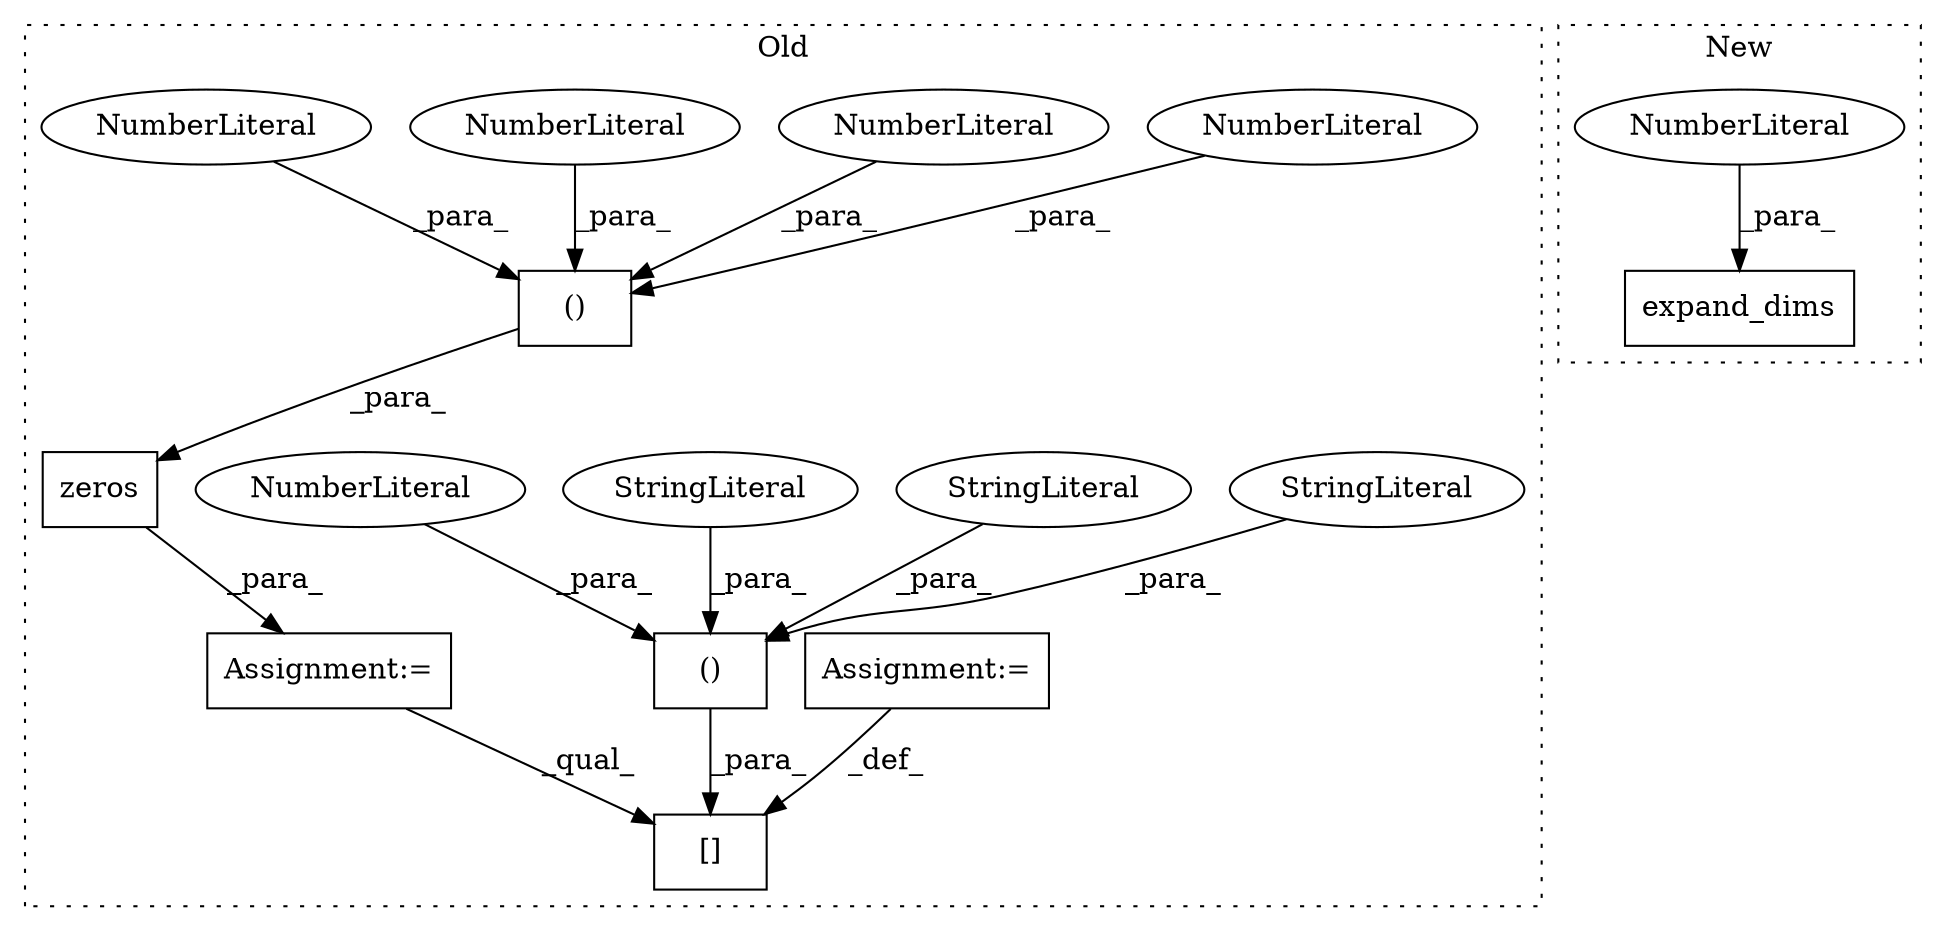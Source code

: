 digraph G {
subgraph cluster0 {
1 [label="zeros" a="32" s="1862,1918" l="11,2" shape="box"];
3 [label="[]" a="2" s="1926,2035" l="21,2" shape="box"];
4 [label="Assignment:=" a="7" s="2037" l="1" shape="box"];
6 [label="Assignment:=" a="7" s="1858" l="1" shape="box"];
7 [label="()" a="106" s="1873" l="45" shape="box"];
8 [label="NumberLiteral" a="34" s="1901" l="2" shape="ellipse"];
9 [label="()" a="106" s="1947" l="88" shape="box"];
10 [label="StringLiteral" a="45" s="2005" l="16" shape="ellipse"];
11 [label="StringLiteral" a="45" s="1947" l="16" shape="ellipse"];
12 [label="NumberLiteral" a="34" s="1873" l="1" shape="ellipse"];
13 [label="NumberLiteral" a="34" s="2034" l="1" shape="ellipse"];
14 [label="NumberLiteral" a="34" s="1916" l="2" shape="ellipse"];
15 [label="NumberLiteral" a="34" s="1887" l="1" shape="ellipse"];
16 [label="StringLiteral" a="45" s="1976" l="16" shape="ellipse"];
label = "Old";
style="dotted";
}
subgraph cluster1 {
2 [label="expand_dims" a="32" s="1746,1759" l="12,1" shape="box"];
5 [label="NumberLiteral" a="34" s="1758" l="1" shape="ellipse"];
label = "New";
style="dotted";
}
1 -> 6 [label="_para_"];
4 -> 3 [label="_def_"];
5 -> 2 [label="_para_"];
6 -> 3 [label="_qual_"];
7 -> 1 [label="_para_"];
8 -> 7 [label="_para_"];
9 -> 3 [label="_para_"];
10 -> 9 [label="_para_"];
11 -> 9 [label="_para_"];
12 -> 7 [label="_para_"];
13 -> 9 [label="_para_"];
14 -> 7 [label="_para_"];
15 -> 7 [label="_para_"];
16 -> 9 [label="_para_"];
}